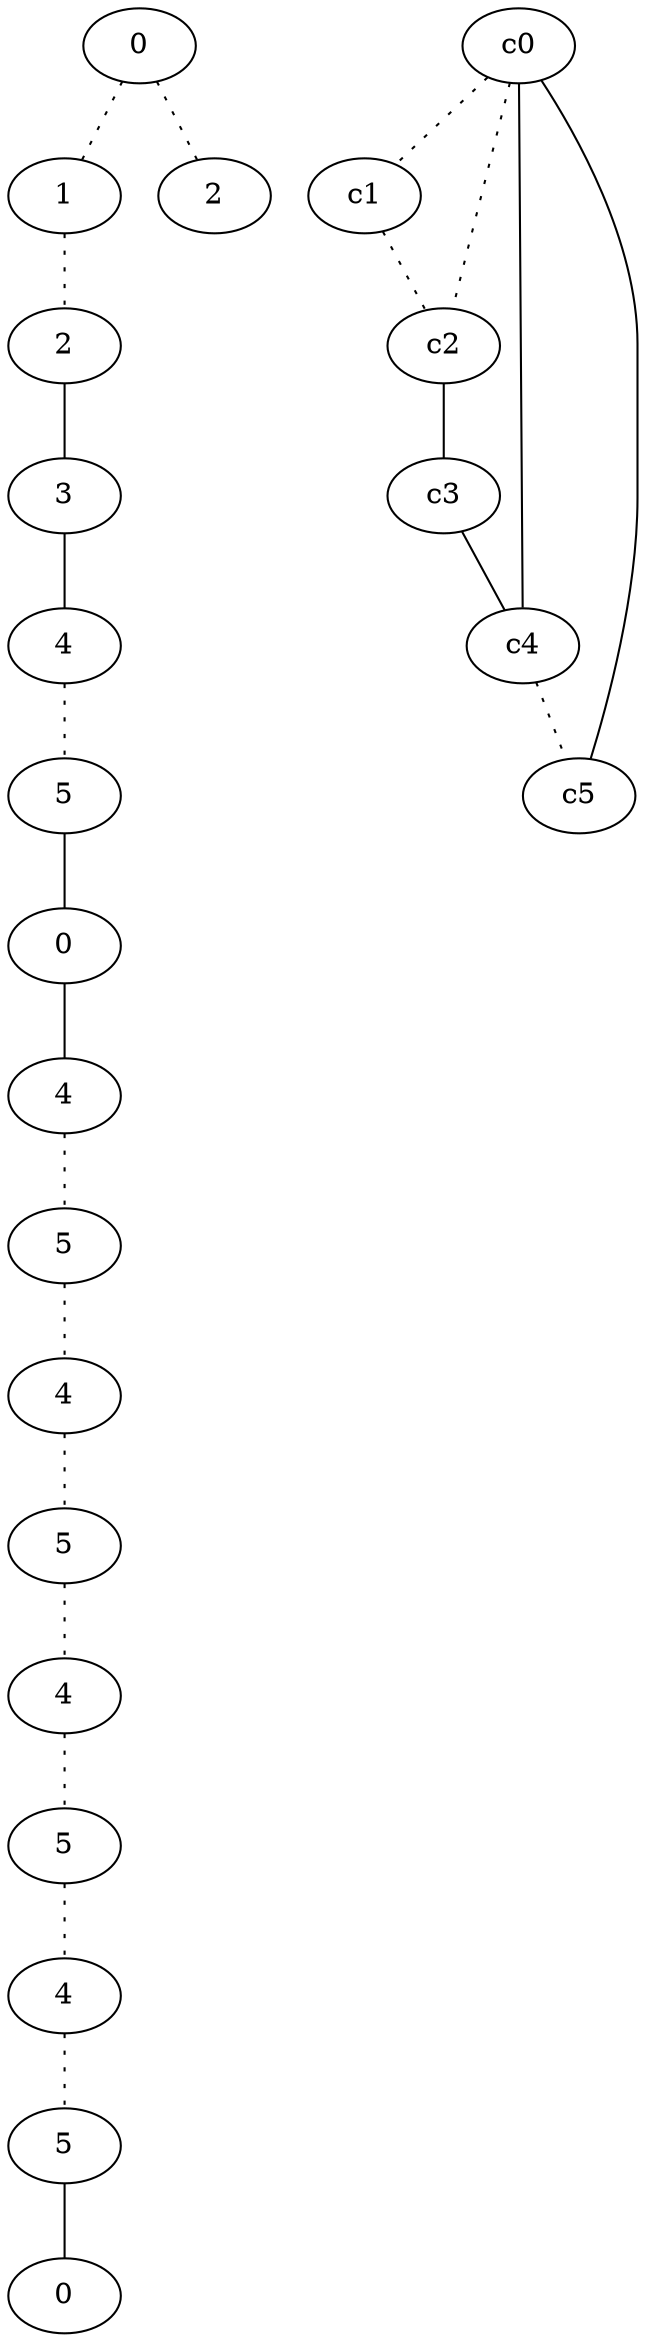 graph {
a0[label=0];
a1[label=1];
a2[label=2];
a3[label=3];
a4[label=4];
a5[label=5];
a6[label=0];
a7[label=4];
a8[label=5];
a9[label=4];
a10[label=5];
a11[label=4];
a12[label=5];
a13[label=4];
a14[label=5];
a15[label=0];
a16[label=2];
a0 -- a1 [style=dotted];
a0 -- a16 [style=dotted];
a1 -- a2 [style=dotted];
a2 -- a3;
a3 -- a4;
a4 -- a5 [style=dotted];
a5 -- a6;
a6 -- a7;
a7 -- a8 [style=dotted];
a8 -- a9 [style=dotted];
a9 -- a10 [style=dotted];
a10 -- a11 [style=dotted];
a11 -- a12 [style=dotted];
a12 -- a13 [style=dotted];
a13 -- a14 [style=dotted];
a14 -- a15;
c0 -- c1 [style=dotted];
c0 -- c2 [style=dotted];
c0 -- c4;
c0 -- c5;
c1 -- c2 [style=dotted];
c2 -- c3;
c3 -- c4;
c4 -- c5 [style=dotted];
}
